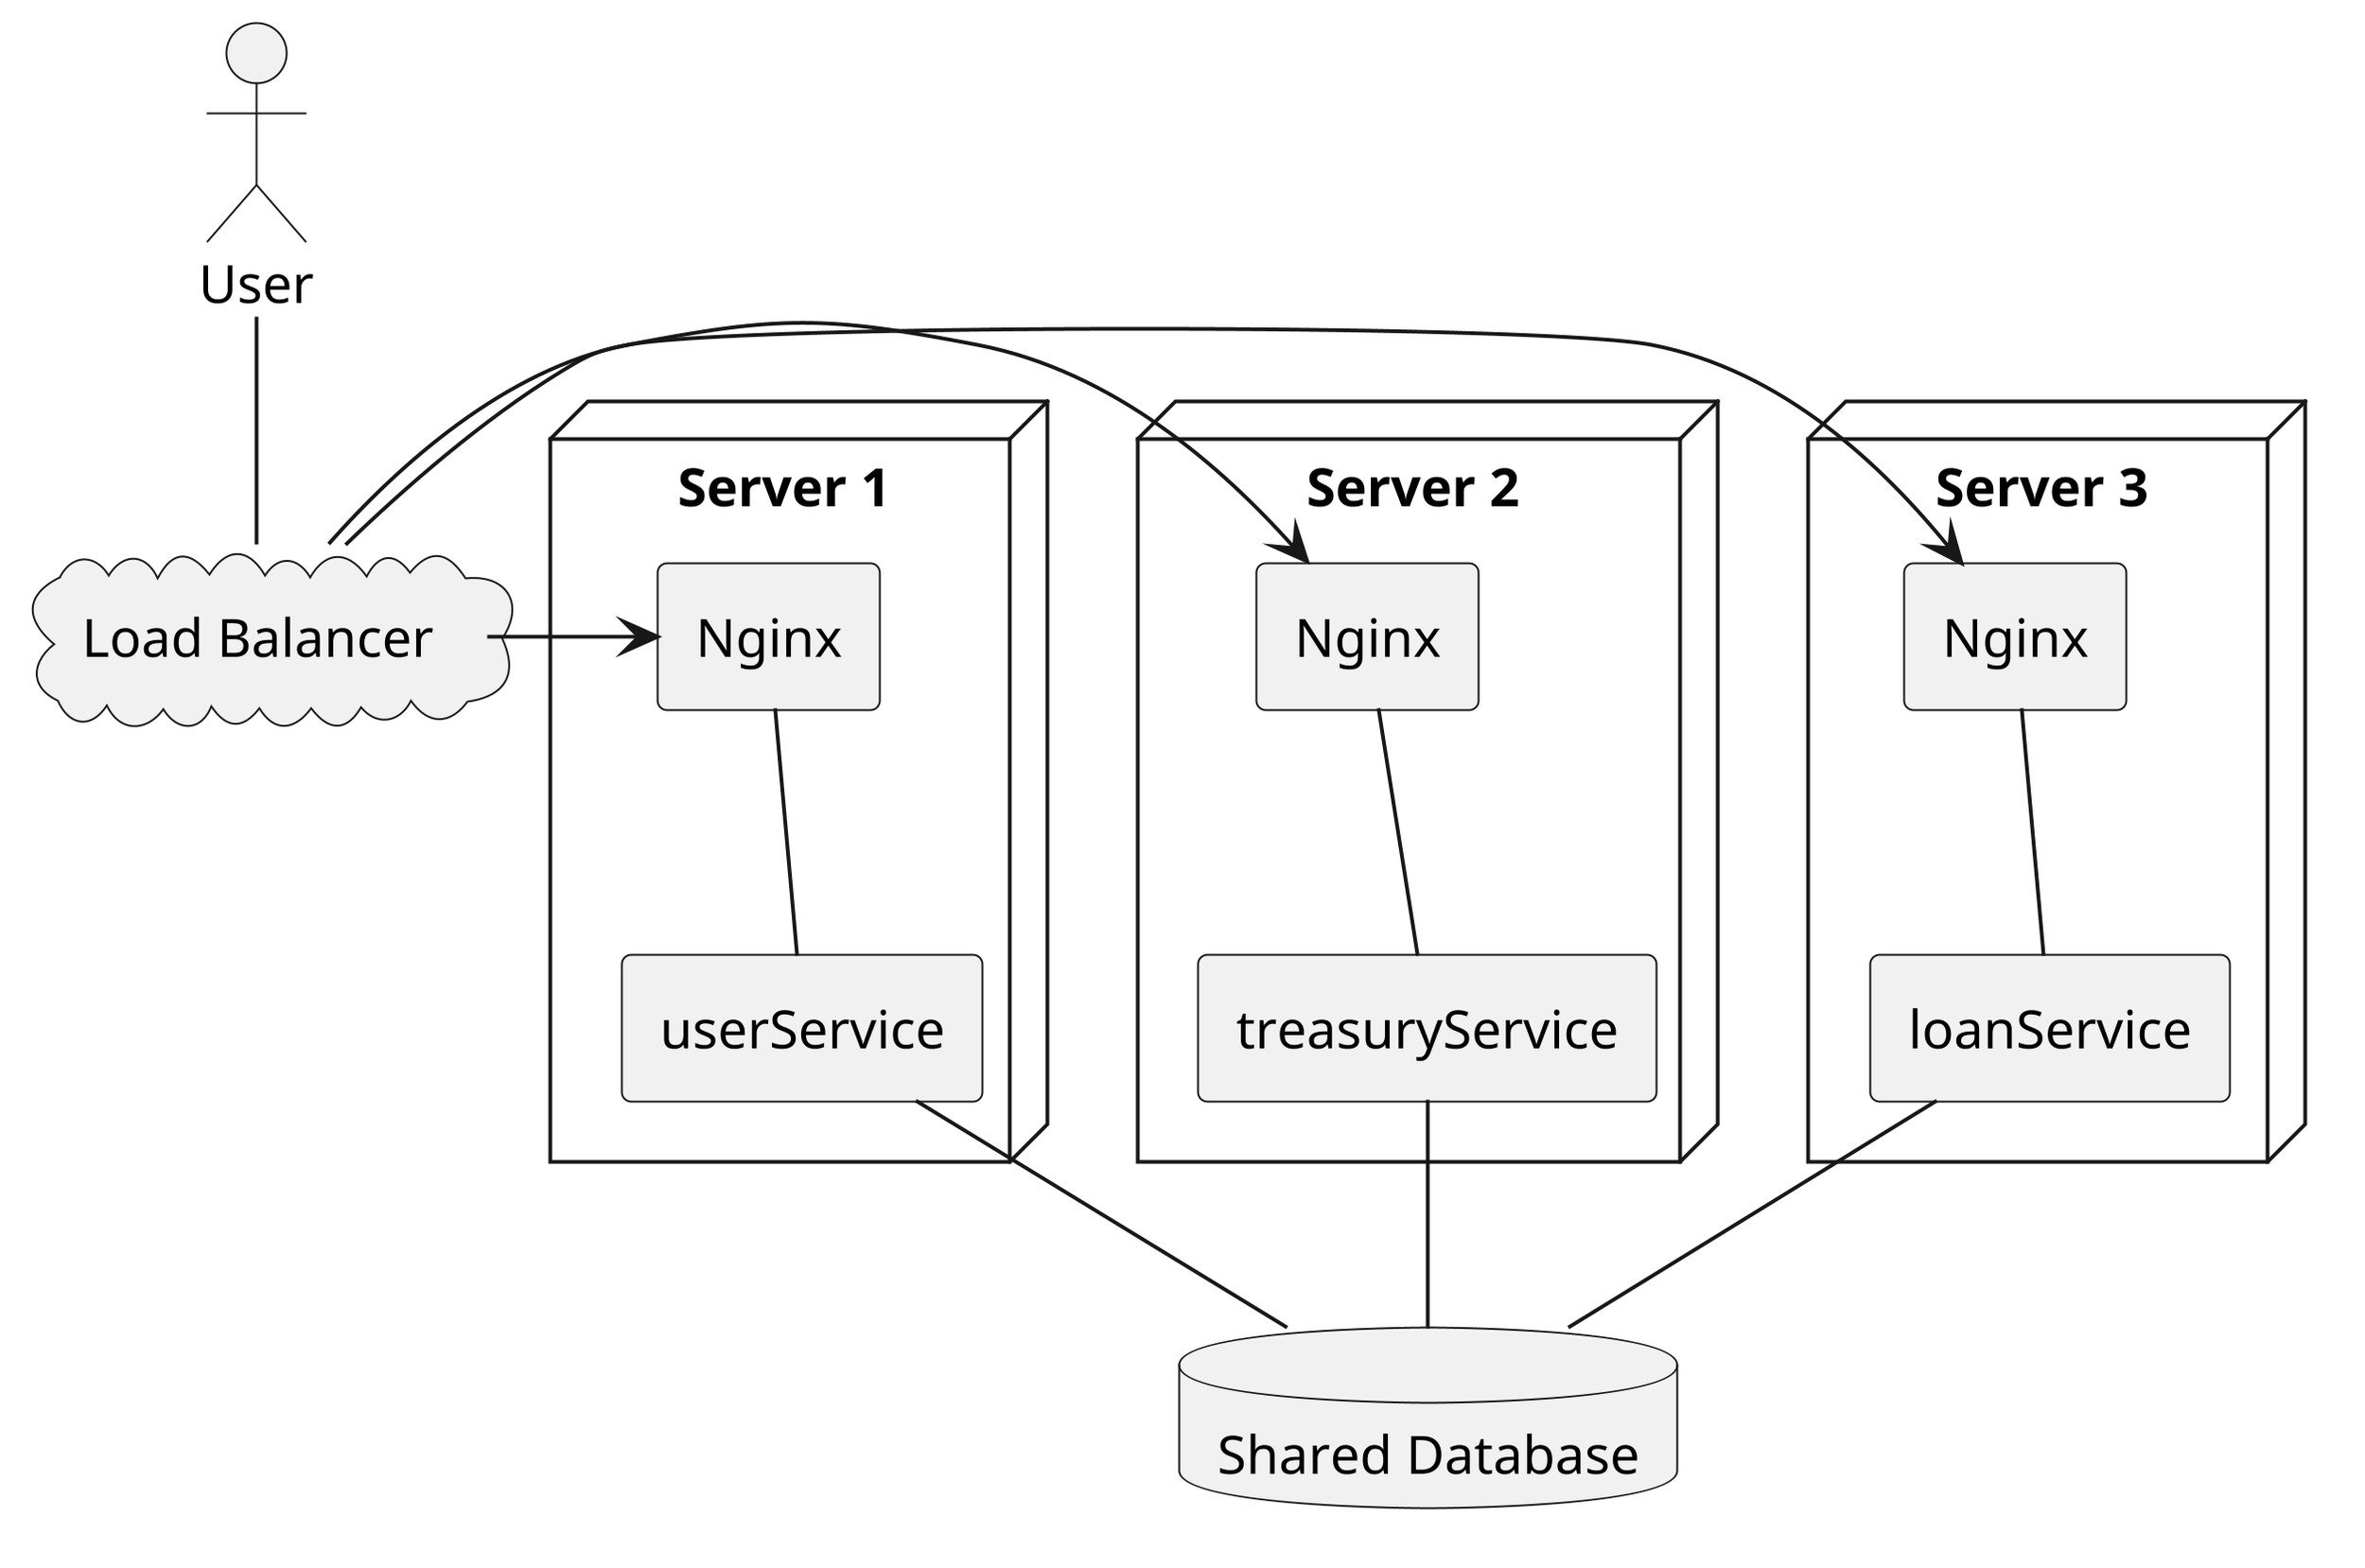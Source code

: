 @startuml overview

actor User as user
scale 4

cloud "Load Balancer" as lb

node "Server 1" as server1 {
    rectangle "Nginx" as nginx1
    rectangle "userService" as ms1
}

node "Server 2" as server2 {
    rectangle "Nginx" as nginx2
    rectangle "treasuryService" as ms2
}

node "Server 3" as server3 {
    rectangle "Nginx" as nginx3
    rectangle "loanService" as ms3
}

database "Shared Database" as db

user -- lb
lb -> nginx1
lb -> nginx2
lb -> nginx3

nginx1 -- ms1
nginx2 -- ms2
nginx3 -- ms3

ms1 -- db
ms2 -- db
ms3 -- db

@enduml